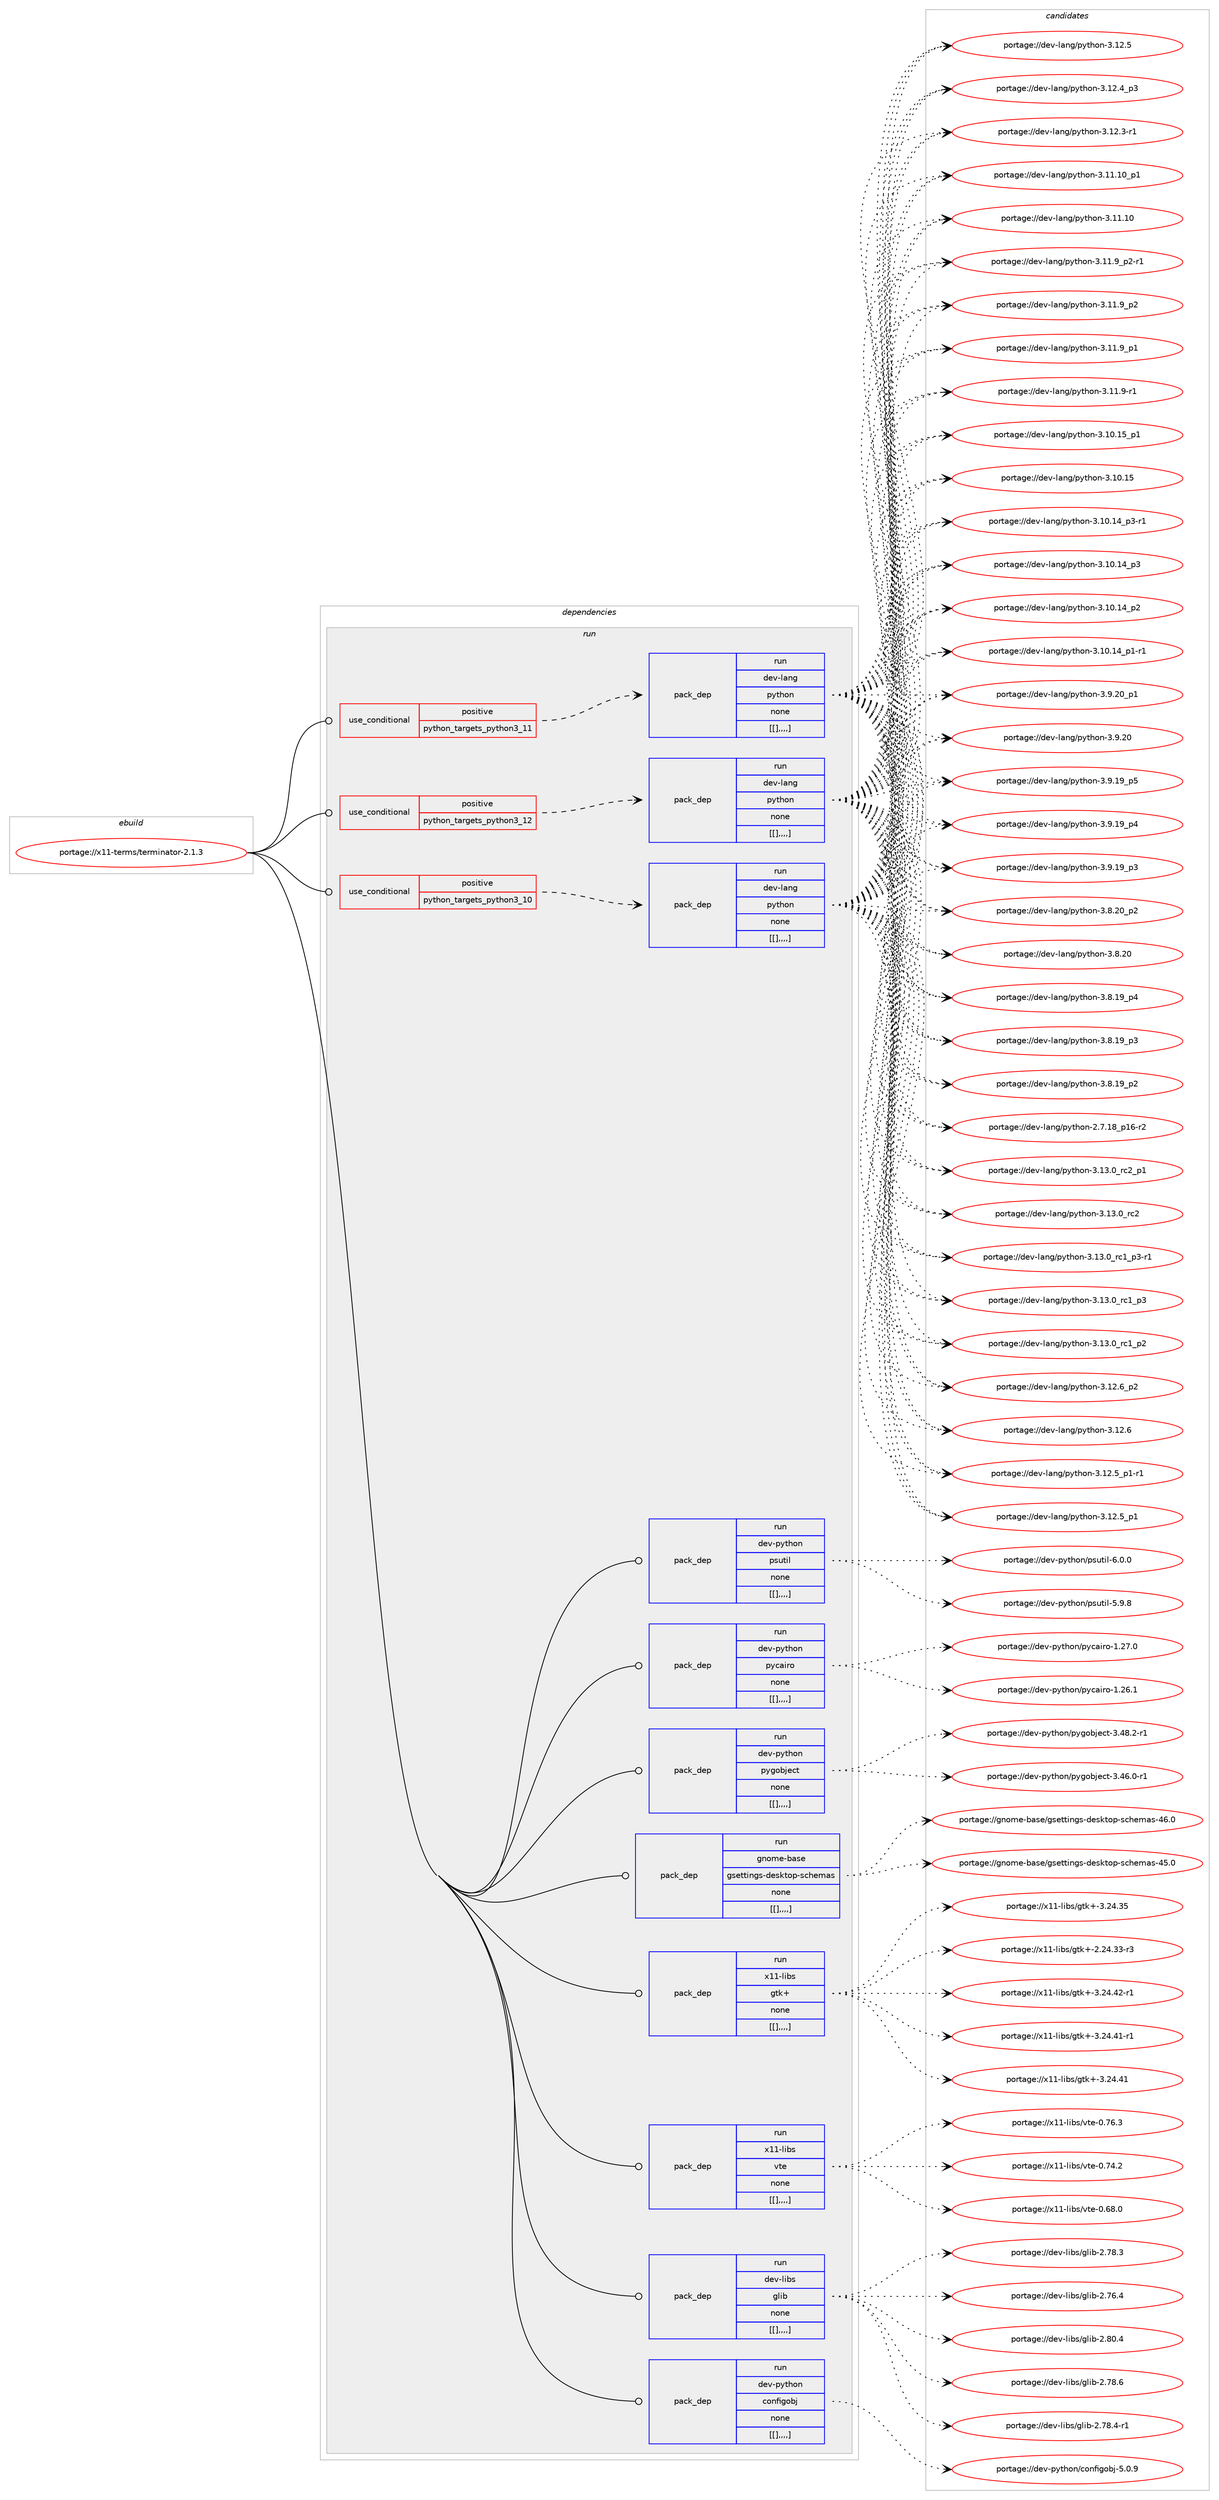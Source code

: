 digraph prolog {

# *************
# Graph options
# *************

newrank=true;
concentrate=true;
compound=true;
graph [rankdir=LR,fontname=Helvetica,fontsize=10,ranksep=1.5];#, ranksep=2.5, nodesep=0.2];
edge  [arrowhead=vee];
node  [fontname=Helvetica,fontsize=10];

# **********
# The ebuild
# **********

subgraph cluster_leftcol {
color=gray;
label=<<i>ebuild</i>>;
id [label="portage://x11-terms/terminator-2.1.3", color=red, width=4, href="../x11-terms/terminator-2.1.3.svg"];
}

# ****************
# The dependencies
# ****************

subgraph cluster_midcol {
color=gray;
label=<<i>dependencies</i>>;
subgraph cluster_compile {
fillcolor="#eeeeee";
style=filled;
label=<<i>compile</i>>;
}
subgraph cluster_compileandrun {
fillcolor="#eeeeee";
style=filled;
label=<<i>compile and run</i>>;
}
subgraph cluster_run {
fillcolor="#eeeeee";
style=filled;
label=<<i>run</i>>;
subgraph cond128434 {
dependency481148 [label=<<TABLE BORDER="0" CELLBORDER="1" CELLSPACING="0" CELLPADDING="4"><TR><TD ROWSPAN="3" CELLPADDING="10">use_conditional</TD></TR><TR><TD>positive</TD></TR><TR><TD>python_targets_python3_10</TD></TR></TABLE>>, shape=none, color=red];
subgraph pack349269 {
dependency481149 [label=<<TABLE BORDER="0" CELLBORDER="1" CELLSPACING="0" CELLPADDING="4" WIDTH="220"><TR><TD ROWSPAN="6" CELLPADDING="30">pack_dep</TD></TR><TR><TD WIDTH="110">run</TD></TR><TR><TD>dev-lang</TD></TR><TR><TD>python</TD></TR><TR><TD>none</TD></TR><TR><TD>[[],,,,]</TD></TR></TABLE>>, shape=none, color=blue];
}
dependency481148:e -> dependency481149:w [weight=20,style="dashed",arrowhead="vee"];
}
id:e -> dependency481148:w [weight=20,style="solid",arrowhead="odot"];
subgraph cond128435 {
dependency481150 [label=<<TABLE BORDER="0" CELLBORDER="1" CELLSPACING="0" CELLPADDING="4"><TR><TD ROWSPAN="3" CELLPADDING="10">use_conditional</TD></TR><TR><TD>positive</TD></TR><TR><TD>python_targets_python3_11</TD></TR></TABLE>>, shape=none, color=red];
subgraph pack349270 {
dependency481151 [label=<<TABLE BORDER="0" CELLBORDER="1" CELLSPACING="0" CELLPADDING="4" WIDTH="220"><TR><TD ROWSPAN="6" CELLPADDING="30">pack_dep</TD></TR><TR><TD WIDTH="110">run</TD></TR><TR><TD>dev-lang</TD></TR><TR><TD>python</TD></TR><TR><TD>none</TD></TR><TR><TD>[[],,,,]</TD></TR></TABLE>>, shape=none, color=blue];
}
dependency481150:e -> dependency481151:w [weight=20,style="dashed",arrowhead="vee"];
}
id:e -> dependency481150:w [weight=20,style="solid",arrowhead="odot"];
subgraph cond128436 {
dependency481152 [label=<<TABLE BORDER="0" CELLBORDER="1" CELLSPACING="0" CELLPADDING="4"><TR><TD ROWSPAN="3" CELLPADDING="10">use_conditional</TD></TR><TR><TD>positive</TD></TR><TR><TD>python_targets_python3_12</TD></TR></TABLE>>, shape=none, color=red];
subgraph pack349271 {
dependency481153 [label=<<TABLE BORDER="0" CELLBORDER="1" CELLSPACING="0" CELLPADDING="4" WIDTH="220"><TR><TD ROWSPAN="6" CELLPADDING="30">pack_dep</TD></TR><TR><TD WIDTH="110">run</TD></TR><TR><TD>dev-lang</TD></TR><TR><TD>python</TD></TR><TR><TD>none</TD></TR><TR><TD>[[],,,,]</TD></TR></TABLE>>, shape=none, color=blue];
}
dependency481152:e -> dependency481153:w [weight=20,style="dashed",arrowhead="vee"];
}
id:e -> dependency481152:w [weight=20,style="solid",arrowhead="odot"];
subgraph pack349272 {
dependency481154 [label=<<TABLE BORDER="0" CELLBORDER="1" CELLSPACING="0" CELLPADDING="4" WIDTH="220"><TR><TD ROWSPAN="6" CELLPADDING="30">pack_dep</TD></TR><TR><TD WIDTH="110">run</TD></TR><TR><TD>dev-libs</TD></TR><TR><TD>glib</TD></TR><TR><TD>none</TD></TR><TR><TD>[[],,,,]</TD></TR></TABLE>>, shape=none, color=blue];
}
id:e -> dependency481154:w [weight=20,style="solid",arrowhead="odot"];
subgraph pack349273 {
dependency481155 [label=<<TABLE BORDER="0" CELLBORDER="1" CELLSPACING="0" CELLPADDING="4" WIDTH="220"><TR><TD ROWSPAN="6" CELLPADDING="30">pack_dep</TD></TR><TR><TD WIDTH="110">run</TD></TR><TR><TD>dev-python</TD></TR><TR><TD>configobj</TD></TR><TR><TD>none</TD></TR><TR><TD>[[],,,,]</TD></TR></TABLE>>, shape=none, color=blue];
}
id:e -> dependency481155:w [weight=20,style="solid",arrowhead="odot"];
subgraph pack349274 {
dependency481156 [label=<<TABLE BORDER="0" CELLBORDER="1" CELLSPACING="0" CELLPADDING="4" WIDTH="220"><TR><TD ROWSPAN="6" CELLPADDING="30">pack_dep</TD></TR><TR><TD WIDTH="110">run</TD></TR><TR><TD>dev-python</TD></TR><TR><TD>psutil</TD></TR><TR><TD>none</TD></TR><TR><TD>[[],,,,]</TD></TR></TABLE>>, shape=none, color=blue];
}
id:e -> dependency481156:w [weight=20,style="solid",arrowhead="odot"];
subgraph pack349275 {
dependency481157 [label=<<TABLE BORDER="0" CELLBORDER="1" CELLSPACING="0" CELLPADDING="4" WIDTH="220"><TR><TD ROWSPAN="6" CELLPADDING="30">pack_dep</TD></TR><TR><TD WIDTH="110">run</TD></TR><TR><TD>dev-python</TD></TR><TR><TD>pycairo</TD></TR><TR><TD>none</TD></TR><TR><TD>[[],,,,]</TD></TR></TABLE>>, shape=none, color=blue];
}
id:e -> dependency481157:w [weight=20,style="solid",arrowhead="odot"];
subgraph pack349276 {
dependency481158 [label=<<TABLE BORDER="0" CELLBORDER="1" CELLSPACING="0" CELLPADDING="4" WIDTH="220"><TR><TD ROWSPAN="6" CELLPADDING="30">pack_dep</TD></TR><TR><TD WIDTH="110">run</TD></TR><TR><TD>dev-python</TD></TR><TR><TD>pygobject</TD></TR><TR><TD>none</TD></TR><TR><TD>[[],,,,]</TD></TR></TABLE>>, shape=none, color=blue];
}
id:e -> dependency481158:w [weight=20,style="solid",arrowhead="odot"];
subgraph pack349277 {
dependency481159 [label=<<TABLE BORDER="0" CELLBORDER="1" CELLSPACING="0" CELLPADDING="4" WIDTH="220"><TR><TD ROWSPAN="6" CELLPADDING="30">pack_dep</TD></TR><TR><TD WIDTH="110">run</TD></TR><TR><TD>gnome-base</TD></TR><TR><TD>gsettings-desktop-schemas</TD></TR><TR><TD>none</TD></TR><TR><TD>[[],,,,]</TD></TR></TABLE>>, shape=none, color=blue];
}
id:e -> dependency481159:w [weight=20,style="solid",arrowhead="odot"];
subgraph pack349278 {
dependency481160 [label=<<TABLE BORDER="0" CELLBORDER="1" CELLSPACING="0" CELLPADDING="4" WIDTH="220"><TR><TD ROWSPAN="6" CELLPADDING="30">pack_dep</TD></TR><TR><TD WIDTH="110">run</TD></TR><TR><TD>x11-libs</TD></TR><TR><TD>gtk+</TD></TR><TR><TD>none</TD></TR><TR><TD>[[],,,,]</TD></TR></TABLE>>, shape=none, color=blue];
}
id:e -> dependency481160:w [weight=20,style="solid",arrowhead="odot"];
subgraph pack349279 {
dependency481161 [label=<<TABLE BORDER="0" CELLBORDER="1" CELLSPACING="0" CELLPADDING="4" WIDTH="220"><TR><TD ROWSPAN="6" CELLPADDING="30">pack_dep</TD></TR><TR><TD WIDTH="110">run</TD></TR><TR><TD>x11-libs</TD></TR><TR><TD>vte</TD></TR><TR><TD>none</TD></TR><TR><TD>[[],,,,]</TD></TR></TABLE>>, shape=none, color=blue];
}
id:e -> dependency481161:w [weight=20,style="solid",arrowhead="odot"];
}
}

# **************
# The candidates
# **************

subgraph cluster_choices {
rank=same;
color=gray;
label=<<i>candidates</i>>;

subgraph choice349269 {
color=black;
nodesep=1;
choice100101118451089711010347112121116104111110455146495146489511499509511249 [label="portage://dev-lang/python-3.13.0_rc2_p1", color=red, width=4,href="../dev-lang/python-3.13.0_rc2_p1.svg"];
choice10010111845108971101034711212111610411111045514649514648951149950 [label="portage://dev-lang/python-3.13.0_rc2", color=red, width=4,href="../dev-lang/python-3.13.0_rc2.svg"];
choice1001011184510897110103471121211161041111104551464951464895114994995112514511449 [label="portage://dev-lang/python-3.13.0_rc1_p3-r1", color=red, width=4,href="../dev-lang/python-3.13.0_rc1_p3-r1.svg"];
choice100101118451089711010347112121116104111110455146495146489511499499511251 [label="portage://dev-lang/python-3.13.0_rc1_p3", color=red, width=4,href="../dev-lang/python-3.13.0_rc1_p3.svg"];
choice100101118451089711010347112121116104111110455146495146489511499499511250 [label="portage://dev-lang/python-3.13.0_rc1_p2", color=red, width=4,href="../dev-lang/python-3.13.0_rc1_p2.svg"];
choice100101118451089711010347112121116104111110455146495046549511250 [label="portage://dev-lang/python-3.12.6_p2", color=red, width=4,href="../dev-lang/python-3.12.6_p2.svg"];
choice10010111845108971101034711212111610411111045514649504654 [label="portage://dev-lang/python-3.12.6", color=red, width=4,href="../dev-lang/python-3.12.6.svg"];
choice1001011184510897110103471121211161041111104551464950465395112494511449 [label="portage://dev-lang/python-3.12.5_p1-r1", color=red, width=4,href="../dev-lang/python-3.12.5_p1-r1.svg"];
choice100101118451089711010347112121116104111110455146495046539511249 [label="portage://dev-lang/python-3.12.5_p1", color=red, width=4,href="../dev-lang/python-3.12.5_p1.svg"];
choice10010111845108971101034711212111610411111045514649504653 [label="portage://dev-lang/python-3.12.5", color=red, width=4,href="../dev-lang/python-3.12.5.svg"];
choice100101118451089711010347112121116104111110455146495046529511251 [label="portage://dev-lang/python-3.12.4_p3", color=red, width=4,href="../dev-lang/python-3.12.4_p3.svg"];
choice100101118451089711010347112121116104111110455146495046514511449 [label="portage://dev-lang/python-3.12.3-r1", color=red, width=4,href="../dev-lang/python-3.12.3-r1.svg"];
choice10010111845108971101034711212111610411111045514649494649489511249 [label="portage://dev-lang/python-3.11.10_p1", color=red, width=4,href="../dev-lang/python-3.11.10_p1.svg"];
choice1001011184510897110103471121211161041111104551464949464948 [label="portage://dev-lang/python-3.11.10", color=red, width=4,href="../dev-lang/python-3.11.10.svg"];
choice1001011184510897110103471121211161041111104551464949465795112504511449 [label="portage://dev-lang/python-3.11.9_p2-r1", color=red, width=4,href="../dev-lang/python-3.11.9_p2-r1.svg"];
choice100101118451089711010347112121116104111110455146494946579511250 [label="portage://dev-lang/python-3.11.9_p2", color=red, width=4,href="../dev-lang/python-3.11.9_p2.svg"];
choice100101118451089711010347112121116104111110455146494946579511249 [label="portage://dev-lang/python-3.11.9_p1", color=red, width=4,href="../dev-lang/python-3.11.9_p1.svg"];
choice100101118451089711010347112121116104111110455146494946574511449 [label="portage://dev-lang/python-3.11.9-r1", color=red, width=4,href="../dev-lang/python-3.11.9-r1.svg"];
choice10010111845108971101034711212111610411111045514649484649539511249 [label="portage://dev-lang/python-3.10.15_p1", color=red, width=4,href="../dev-lang/python-3.10.15_p1.svg"];
choice1001011184510897110103471121211161041111104551464948464953 [label="portage://dev-lang/python-3.10.15", color=red, width=4,href="../dev-lang/python-3.10.15.svg"];
choice100101118451089711010347112121116104111110455146494846495295112514511449 [label="portage://dev-lang/python-3.10.14_p3-r1", color=red, width=4,href="../dev-lang/python-3.10.14_p3-r1.svg"];
choice10010111845108971101034711212111610411111045514649484649529511251 [label="portage://dev-lang/python-3.10.14_p3", color=red, width=4,href="../dev-lang/python-3.10.14_p3.svg"];
choice10010111845108971101034711212111610411111045514649484649529511250 [label="portage://dev-lang/python-3.10.14_p2", color=red, width=4,href="../dev-lang/python-3.10.14_p2.svg"];
choice100101118451089711010347112121116104111110455146494846495295112494511449 [label="portage://dev-lang/python-3.10.14_p1-r1", color=red, width=4,href="../dev-lang/python-3.10.14_p1-r1.svg"];
choice100101118451089711010347112121116104111110455146574650489511249 [label="portage://dev-lang/python-3.9.20_p1", color=red, width=4,href="../dev-lang/python-3.9.20_p1.svg"];
choice10010111845108971101034711212111610411111045514657465048 [label="portage://dev-lang/python-3.9.20", color=red, width=4,href="../dev-lang/python-3.9.20.svg"];
choice100101118451089711010347112121116104111110455146574649579511253 [label="portage://dev-lang/python-3.9.19_p5", color=red, width=4,href="../dev-lang/python-3.9.19_p5.svg"];
choice100101118451089711010347112121116104111110455146574649579511252 [label="portage://dev-lang/python-3.9.19_p4", color=red, width=4,href="../dev-lang/python-3.9.19_p4.svg"];
choice100101118451089711010347112121116104111110455146574649579511251 [label="portage://dev-lang/python-3.9.19_p3", color=red, width=4,href="../dev-lang/python-3.9.19_p3.svg"];
choice100101118451089711010347112121116104111110455146564650489511250 [label="portage://dev-lang/python-3.8.20_p2", color=red, width=4,href="../dev-lang/python-3.8.20_p2.svg"];
choice10010111845108971101034711212111610411111045514656465048 [label="portage://dev-lang/python-3.8.20", color=red, width=4,href="../dev-lang/python-3.8.20.svg"];
choice100101118451089711010347112121116104111110455146564649579511252 [label="portage://dev-lang/python-3.8.19_p4", color=red, width=4,href="../dev-lang/python-3.8.19_p4.svg"];
choice100101118451089711010347112121116104111110455146564649579511251 [label="portage://dev-lang/python-3.8.19_p3", color=red, width=4,href="../dev-lang/python-3.8.19_p3.svg"];
choice100101118451089711010347112121116104111110455146564649579511250 [label="portage://dev-lang/python-3.8.19_p2", color=red, width=4,href="../dev-lang/python-3.8.19_p2.svg"];
choice100101118451089711010347112121116104111110455046554649569511249544511450 [label="portage://dev-lang/python-2.7.18_p16-r2", color=red, width=4,href="../dev-lang/python-2.7.18_p16-r2.svg"];
dependency481149:e -> choice100101118451089711010347112121116104111110455146495146489511499509511249:w [style=dotted,weight="100"];
dependency481149:e -> choice10010111845108971101034711212111610411111045514649514648951149950:w [style=dotted,weight="100"];
dependency481149:e -> choice1001011184510897110103471121211161041111104551464951464895114994995112514511449:w [style=dotted,weight="100"];
dependency481149:e -> choice100101118451089711010347112121116104111110455146495146489511499499511251:w [style=dotted,weight="100"];
dependency481149:e -> choice100101118451089711010347112121116104111110455146495146489511499499511250:w [style=dotted,weight="100"];
dependency481149:e -> choice100101118451089711010347112121116104111110455146495046549511250:w [style=dotted,weight="100"];
dependency481149:e -> choice10010111845108971101034711212111610411111045514649504654:w [style=dotted,weight="100"];
dependency481149:e -> choice1001011184510897110103471121211161041111104551464950465395112494511449:w [style=dotted,weight="100"];
dependency481149:e -> choice100101118451089711010347112121116104111110455146495046539511249:w [style=dotted,weight="100"];
dependency481149:e -> choice10010111845108971101034711212111610411111045514649504653:w [style=dotted,weight="100"];
dependency481149:e -> choice100101118451089711010347112121116104111110455146495046529511251:w [style=dotted,weight="100"];
dependency481149:e -> choice100101118451089711010347112121116104111110455146495046514511449:w [style=dotted,weight="100"];
dependency481149:e -> choice10010111845108971101034711212111610411111045514649494649489511249:w [style=dotted,weight="100"];
dependency481149:e -> choice1001011184510897110103471121211161041111104551464949464948:w [style=dotted,weight="100"];
dependency481149:e -> choice1001011184510897110103471121211161041111104551464949465795112504511449:w [style=dotted,weight="100"];
dependency481149:e -> choice100101118451089711010347112121116104111110455146494946579511250:w [style=dotted,weight="100"];
dependency481149:e -> choice100101118451089711010347112121116104111110455146494946579511249:w [style=dotted,weight="100"];
dependency481149:e -> choice100101118451089711010347112121116104111110455146494946574511449:w [style=dotted,weight="100"];
dependency481149:e -> choice10010111845108971101034711212111610411111045514649484649539511249:w [style=dotted,weight="100"];
dependency481149:e -> choice1001011184510897110103471121211161041111104551464948464953:w [style=dotted,weight="100"];
dependency481149:e -> choice100101118451089711010347112121116104111110455146494846495295112514511449:w [style=dotted,weight="100"];
dependency481149:e -> choice10010111845108971101034711212111610411111045514649484649529511251:w [style=dotted,weight="100"];
dependency481149:e -> choice10010111845108971101034711212111610411111045514649484649529511250:w [style=dotted,weight="100"];
dependency481149:e -> choice100101118451089711010347112121116104111110455146494846495295112494511449:w [style=dotted,weight="100"];
dependency481149:e -> choice100101118451089711010347112121116104111110455146574650489511249:w [style=dotted,weight="100"];
dependency481149:e -> choice10010111845108971101034711212111610411111045514657465048:w [style=dotted,weight="100"];
dependency481149:e -> choice100101118451089711010347112121116104111110455146574649579511253:w [style=dotted,weight="100"];
dependency481149:e -> choice100101118451089711010347112121116104111110455146574649579511252:w [style=dotted,weight="100"];
dependency481149:e -> choice100101118451089711010347112121116104111110455146574649579511251:w [style=dotted,weight="100"];
dependency481149:e -> choice100101118451089711010347112121116104111110455146564650489511250:w [style=dotted,weight="100"];
dependency481149:e -> choice10010111845108971101034711212111610411111045514656465048:w [style=dotted,weight="100"];
dependency481149:e -> choice100101118451089711010347112121116104111110455146564649579511252:w [style=dotted,weight="100"];
dependency481149:e -> choice100101118451089711010347112121116104111110455146564649579511251:w [style=dotted,weight="100"];
dependency481149:e -> choice100101118451089711010347112121116104111110455146564649579511250:w [style=dotted,weight="100"];
dependency481149:e -> choice100101118451089711010347112121116104111110455046554649569511249544511450:w [style=dotted,weight="100"];
}
subgraph choice349270 {
color=black;
nodesep=1;
choice100101118451089711010347112121116104111110455146495146489511499509511249 [label="portage://dev-lang/python-3.13.0_rc2_p1", color=red, width=4,href="../dev-lang/python-3.13.0_rc2_p1.svg"];
choice10010111845108971101034711212111610411111045514649514648951149950 [label="portage://dev-lang/python-3.13.0_rc2", color=red, width=4,href="../dev-lang/python-3.13.0_rc2.svg"];
choice1001011184510897110103471121211161041111104551464951464895114994995112514511449 [label="portage://dev-lang/python-3.13.0_rc1_p3-r1", color=red, width=4,href="../dev-lang/python-3.13.0_rc1_p3-r1.svg"];
choice100101118451089711010347112121116104111110455146495146489511499499511251 [label="portage://dev-lang/python-3.13.0_rc1_p3", color=red, width=4,href="../dev-lang/python-3.13.0_rc1_p3.svg"];
choice100101118451089711010347112121116104111110455146495146489511499499511250 [label="portage://dev-lang/python-3.13.0_rc1_p2", color=red, width=4,href="../dev-lang/python-3.13.0_rc1_p2.svg"];
choice100101118451089711010347112121116104111110455146495046549511250 [label="portage://dev-lang/python-3.12.6_p2", color=red, width=4,href="../dev-lang/python-3.12.6_p2.svg"];
choice10010111845108971101034711212111610411111045514649504654 [label="portage://dev-lang/python-3.12.6", color=red, width=4,href="../dev-lang/python-3.12.6.svg"];
choice1001011184510897110103471121211161041111104551464950465395112494511449 [label="portage://dev-lang/python-3.12.5_p1-r1", color=red, width=4,href="../dev-lang/python-3.12.5_p1-r1.svg"];
choice100101118451089711010347112121116104111110455146495046539511249 [label="portage://dev-lang/python-3.12.5_p1", color=red, width=4,href="../dev-lang/python-3.12.5_p1.svg"];
choice10010111845108971101034711212111610411111045514649504653 [label="portage://dev-lang/python-3.12.5", color=red, width=4,href="../dev-lang/python-3.12.5.svg"];
choice100101118451089711010347112121116104111110455146495046529511251 [label="portage://dev-lang/python-3.12.4_p3", color=red, width=4,href="../dev-lang/python-3.12.4_p3.svg"];
choice100101118451089711010347112121116104111110455146495046514511449 [label="portage://dev-lang/python-3.12.3-r1", color=red, width=4,href="../dev-lang/python-3.12.3-r1.svg"];
choice10010111845108971101034711212111610411111045514649494649489511249 [label="portage://dev-lang/python-3.11.10_p1", color=red, width=4,href="../dev-lang/python-3.11.10_p1.svg"];
choice1001011184510897110103471121211161041111104551464949464948 [label="portage://dev-lang/python-3.11.10", color=red, width=4,href="../dev-lang/python-3.11.10.svg"];
choice1001011184510897110103471121211161041111104551464949465795112504511449 [label="portage://dev-lang/python-3.11.9_p2-r1", color=red, width=4,href="../dev-lang/python-3.11.9_p2-r1.svg"];
choice100101118451089711010347112121116104111110455146494946579511250 [label="portage://dev-lang/python-3.11.9_p2", color=red, width=4,href="../dev-lang/python-3.11.9_p2.svg"];
choice100101118451089711010347112121116104111110455146494946579511249 [label="portage://dev-lang/python-3.11.9_p1", color=red, width=4,href="../dev-lang/python-3.11.9_p1.svg"];
choice100101118451089711010347112121116104111110455146494946574511449 [label="portage://dev-lang/python-3.11.9-r1", color=red, width=4,href="../dev-lang/python-3.11.9-r1.svg"];
choice10010111845108971101034711212111610411111045514649484649539511249 [label="portage://dev-lang/python-3.10.15_p1", color=red, width=4,href="../dev-lang/python-3.10.15_p1.svg"];
choice1001011184510897110103471121211161041111104551464948464953 [label="portage://dev-lang/python-3.10.15", color=red, width=4,href="../dev-lang/python-3.10.15.svg"];
choice100101118451089711010347112121116104111110455146494846495295112514511449 [label="portage://dev-lang/python-3.10.14_p3-r1", color=red, width=4,href="../dev-lang/python-3.10.14_p3-r1.svg"];
choice10010111845108971101034711212111610411111045514649484649529511251 [label="portage://dev-lang/python-3.10.14_p3", color=red, width=4,href="../dev-lang/python-3.10.14_p3.svg"];
choice10010111845108971101034711212111610411111045514649484649529511250 [label="portage://dev-lang/python-3.10.14_p2", color=red, width=4,href="../dev-lang/python-3.10.14_p2.svg"];
choice100101118451089711010347112121116104111110455146494846495295112494511449 [label="portage://dev-lang/python-3.10.14_p1-r1", color=red, width=4,href="../dev-lang/python-3.10.14_p1-r1.svg"];
choice100101118451089711010347112121116104111110455146574650489511249 [label="portage://dev-lang/python-3.9.20_p1", color=red, width=4,href="../dev-lang/python-3.9.20_p1.svg"];
choice10010111845108971101034711212111610411111045514657465048 [label="portage://dev-lang/python-3.9.20", color=red, width=4,href="../dev-lang/python-3.9.20.svg"];
choice100101118451089711010347112121116104111110455146574649579511253 [label="portage://dev-lang/python-3.9.19_p5", color=red, width=4,href="../dev-lang/python-3.9.19_p5.svg"];
choice100101118451089711010347112121116104111110455146574649579511252 [label="portage://dev-lang/python-3.9.19_p4", color=red, width=4,href="../dev-lang/python-3.9.19_p4.svg"];
choice100101118451089711010347112121116104111110455146574649579511251 [label="portage://dev-lang/python-3.9.19_p3", color=red, width=4,href="../dev-lang/python-3.9.19_p3.svg"];
choice100101118451089711010347112121116104111110455146564650489511250 [label="portage://dev-lang/python-3.8.20_p2", color=red, width=4,href="../dev-lang/python-3.8.20_p2.svg"];
choice10010111845108971101034711212111610411111045514656465048 [label="portage://dev-lang/python-3.8.20", color=red, width=4,href="../dev-lang/python-3.8.20.svg"];
choice100101118451089711010347112121116104111110455146564649579511252 [label="portage://dev-lang/python-3.8.19_p4", color=red, width=4,href="../dev-lang/python-3.8.19_p4.svg"];
choice100101118451089711010347112121116104111110455146564649579511251 [label="portage://dev-lang/python-3.8.19_p3", color=red, width=4,href="../dev-lang/python-3.8.19_p3.svg"];
choice100101118451089711010347112121116104111110455146564649579511250 [label="portage://dev-lang/python-3.8.19_p2", color=red, width=4,href="../dev-lang/python-3.8.19_p2.svg"];
choice100101118451089711010347112121116104111110455046554649569511249544511450 [label="portage://dev-lang/python-2.7.18_p16-r2", color=red, width=4,href="../dev-lang/python-2.7.18_p16-r2.svg"];
dependency481151:e -> choice100101118451089711010347112121116104111110455146495146489511499509511249:w [style=dotted,weight="100"];
dependency481151:e -> choice10010111845108971101034711212111610411111045514649514648951149950:w [style=dotted,weight="100"];
dependency481151:e -> choice1001011184510897110103471121211161041111104551464951464895114994995112514511449:w [style=dotted,weight="100"];
dependency481151:e -> choice100101118451089711010347112121116104111110455146495146489511499499511251:w [style=dotted,weight="100"];
dependency481151:e -> choice100101118451089711010347112121116104111110455146495146489511499499511250:w [style=dotted,weight="100"];
dependency481151:e -> choice100101118451089711010347112121116104111110455146495046549511250:w [style=dotted,weight="100"];
dependency481151:e -> choice10010111845108971101034711212111610411111045514649504654:w [style=dotted,weight="100"];
dependency481151:e -> choice1001011184510897110103471121211161041111104551464950465395112494511449:w [style=dotted,weight="100"];
dependency481151:e -> choice100101118451089711010347112121116104111110455146495046539511249:w [style=dotted,weight="100"];
dependency481151:e -> choice10010111845108971101034711212111610411111045514649504653:w [style=dotted,weight="100"];
dependency481151:e -> choice100101118451089711010347112121116104111110455146495046529511251:w [style=dotted,weight="100"];
dependency481151:e -> choice100101118451089711010347112121116104111110455146495046514511449:w [style=dotted,weight="100"];
dependency481151:e -> choice10010111845108971101034711212111610411111045514649494649489511249:w [style=dotted,weight="100"];
dependency481151:e -> choice1001011184510897110103471121211161041111104551464949464948:w [style=dotted,weight="100"];
dependency481151:e -> choice1001011184510897110103471121211161041111104551464949465795112504511449:w [style=dotted,weight="100"];
dependency481151:e -> choice100101118451089711010347112121116104111110455146494946579511250:w [style=dotted,weight="100"];
dependency481151:e -> choice100101118451089711010347112121116104111110455146494946579511249:w [style=dotted,weight="100"];
dependency481151:e -> choice100101118451089711010347112121116104111110455146494946574511449:w [style=dotted,weight="100"];
dependency481151:e -> choice10010111845108971101034711212111610411111045514649484649539511249:w [style=dotted,weight="100"];
dependency481151:e -> choice1001011184510897110103471121211161041111104551464948464953:w [style=dotted,weight="100"];
dependency481151:e -> choice100101118451089711010347112121116104111110455146494846495295112514511449:w [style=dotted,weight="100"];
dependency481151:e -> choice10010111845108971101034711212111610411111045514649484649529511251:w [style=dotted,weight="100"];
dependency481151:e -> choice10010111845108971101034711212111610411111045514649484649529511250:w [style=dotted,weight="100"];
dependency481151:e -> choice100101118451089711010347112121116104111110455146494846495295112494511449:w [style=dotted,weight="100"];
dependency481151:e -> choice100101118451089711010347112121116104111110455146574650489511249:w [style=dotted,weight="100"];
dependency481151:e -> choice10010111845108971101034711212111610411111045514657465048:w [style=dotted,weight="100"];
dependency481151:e -> choice100101118451089711010347112121116104111110455146574649579511253:w [style=dotted,weight="100"];
dependency481151:e -> choice100101118451089711010347112121116104111110455146574649579511252:w [style=dotted,weight="100"];
dependency481151:e -> choice100101118451089711010347112121116104111110455146574649579511251:w [style=dotted,weight="100"];
dependency481151:e -> choice100101118451089711010347112121116104111110455146564650489511250:w [style=dotted,weight="100"];
dependency481151:e -> choice10010111845108971101034711212111610411111045514656465048:w [style=dotted,weight="100"];
dependency481151:e -> choice100101118451089711010347112121116104111110455146564649579511252:w [style=dotted,weight="100"];
dependency481151:e -> choice100101118451089711010347112121116104111110455146564649579511251:w [style=dotted,weight="100"];
dependency481151:e -> choice100101118451089711010347112121116104111110455146564649579511250:w [style=dotted,weight="100"];
dependency481151:e -> choice100101118451089711010347112121116104111110455046554649569511249544511450:w [style=dotted,weight="100"];
}
subgraph choice349271 {
color=black;
nodesep=1;
choice100101118451089711010347112121116104111110455146495146489511499509511249 [label="portage://dev-lang/python-3.13.0_rc2_p1", color=red, width=4,href="../dev-lang/python-3.13.0_rc2_p1.svg"];
choice10010111845108971101034711212111610411111045514649514648951149950 [label="portage://dev-lang/python-3.13.0_rc2", color=red, width=4,href="../dev-lang/python-3.13.0_rc2.svg"];
choice1001011184510897110103471121211161041111104551464951464895114994995112514511449 [label="portage://dev-lang/python-3.13.0_rc1_p3-r1", color=red, width=4,href="../dev-lang/python-3.13.0_rc1_p3-r1.svg"];
choice100101118451089711010347112121116104111110455146495146489511499499511251 [label="portage://dev-lang/python-3.13.0_rc1_p3", color=red, width=4,href="../dev-lang/python-3.13.0_rc1_p3.svg"];
choice100101118451089711010347112121116104111110455146495146489511499499511250 [label="portage://dev-lang/python-3.13.0_rc1_p2", color=red, width=4,href="../dev-lang/python-3.13.0_rc1_p2.svg"];
choice100101118451089711010347112121116104111110455146495046549511250 [label="portage://dev-lang/python-3.12.6_p2", color=red, width=4,href="../dev-lang/python-3.12.6_p2.svg"];
choice10010111845108971101034711212111610411111045514649504654 [label="portage://dev-lang/python-3.12.6", color=red, width=4,href="../dev-lang/python-3.12.6.svg"];
choice1001011184510897110103471121211161041111104551464950465395112494511449 [label="portage://dev-lang/python-3.12.5_p1-r1", color=red, width=4,href="../dev-lang/python-3.12.5_p1-r1.svg"];
choice100101118451089711010347112121116104111110455146495046539511249 [label="portage://dev-lang/python-3.12.5_p1", color=red, width=4,href="../dev-lang/python-3.12.5_p1.svg"];
choice10010111845108971101034711212111610411111045514649504653 [label="portage://dev-lang/python-3.12.5", color=red, width=4,href="../dev-lang/python-3.12.5.svg"];
choice100101118451089711010347112121116104111110455146495046529511251 [label="portage://dev-lang/python-3.12.4_p3", color=red, width=4,href="../dev-lang/python-3.12.4_p3.svg"];
choice100101118451089711010347112121116104111110455146495046514511449 [label="portage://dev-lang/python-3.12.3-r1", color=red, width=4,href="../dev-lang/python-3.12.3-r1.svg"];
choice10010111845108971101034711212111610411111045514649494649489511249 [label="portage://dev-lang/python-3.11.10_p1", color=red, width=4,href="../dev-lang/python-3.11.10_p1.svg"];
choice1001011184510897110103471121211161041111104551464949464948 [label="portage://dev-lang/python-3.11.10", color=red, width=4,href="../dev-lang/python-3.11.10.svg"];
choice1001011184510897110103471121211161041111104551464949465795112504511449 [label="portage://dev-lang/python-3.11.9_p2-r1", color=red, width=4,href="../dev-lang/python-3.11.9_p2-r1.svg"];
choice100101118451089711010347112121116104111110455146494946579511250 [label="portage://dev-lang/python-3.11.9_p2", color=red, width=4,href="../dev-lang/python-3.11.9_p2.svg"];
choice100101118451089711010347112121116104111110455146494946579511249 [label="portage://dev-lang/python-3.11.9_p1", color=red, width=4,href="../dev-lang/python-3.11.9_p1.svg"];
choice100101118451089711010347112121116104111110455146494946574511449 [label="portage://dev-lang/python-3.11.9-r1", color=red, width=4,href="../dev-lang/python-3.11.9-r1.svg"];
choice10010111845108971101034711212111610411111045514649484649539511249 [label="portage://dev-lang/python-3.10.15_p1", color=red, width=4,href="../dev-lang/python-3.10.15_p1.svg"];
choice1001011184510897110103471121211161041111104551464948464953 [label="portage://dev-lang/python-3.10.15", color=red, width=4,href="../dev-lang/python-3.10.15.svg"];
choice100101118451089711010347112121116104111110455146494846495295112514511449 [label="portage://dev-lang/python-3.10.14_p3-r1", color=red, width=4,href="../dev-lang/python-3.10.14_p3-r1.svg"];
choice10010111845108971101034711212111610411111045514649484649529511251 [label="portage://dev-lang/python-3.10.14_p3", color=red, width=4,href="../dev-lang/python-3.10.14_p3.svg"];
choice10010111845108971101034711212111610411111045514649484649529511250 [label="portage://dev-lang/python-3.10.14_p2", color=red, width=4,href="../dev-lang/python-3.10.14_p2.svg"];
choice100101118451089711010347112121116104111110455146494846495295112494511449 [label="portage://dev-lang/python-3.10.14_p1-r1", color=red, width=4,href="../dev-lang/python-3.10.14_p1-r1.svg"];
choice100101118451089711010347112121116104111110455146574650489511249 [label="portage://dev-lang/python-3.9.20_p1", color=red, width=4,href="../dev-lang/python-3.9.20_p1.svg"];
choice10010111845108971101034711212111610411111045514657465048 [label="portage://dev-lang/python-3.9.20", color=red, width=4,href="../dev-lang/python-3.9.20.svg"];
choice100101118451089711010347112121116104111110455146574649579511253 [label="portage://dev-lang/python-3.9.19_p5", color=red, width=4,href="../dev-lang/python-3.9.19_p5.svg"];
choice100101118451089711010347112121116104111110455146574649579511252 [label="portage://dev-lang/python-3.9.19_p4", color=red, width=4,href="../dev-lang/python-3.9.19_p4.svg"];
choice100101118451089711010347112121116104111110455146574649579511251 [label="portage://dev-lang/python-3.9.19_p3", color=red, width=4,href="../dev-lang/python-3.9.19_p3.svg"];
choice100101118451089711010347112121116104111110455146564650489511250 [label="portage://dev-lang/python-3.8.20_p2", color=red, width=4,href="../dev-lang/python-3.8.20_p2.svg"];
choice10010111845108971101034711212111610411111045514656465048 [label="portage://dev-lang/python-3.8.20", color=red, width=4,href="../dev-lang/python-3.8.20.svg"];
choice100101118451089711010347112121116104111110455146564649579511252 [label="portage://dev-lang/python-3.8.19_p4", color=red, width=4,href="../dev-lang/python-3.8.19_p4.svg"];
choice100101118451089711010347112121116104111110455146564649579511251 [label="portage://dev-lang/python-3.8.19_p3", color=red, width=4,href="../dev-lang/python-3.8.19_p3.svg"];
choice100101118451089711010347112121116104111110455146564649579511250 [label="portage://dev-lang/python-3.8.19_p2", color=red, width=4,href="../dev-lang/python-3.8.19_p2.svg"];
choice100101118451089711010347112121116104111110455046554649569511249544511450 [label="portage://dev-lang/python-2.7.18_p16-r2", color=red, width=4,href="../dev-lang/python-2.7.18_p16-r2.svg"];
dependency481153:e -> choice100101118451089711010347112121116104111110455146495146489511499509511249:w [style=dotted,weight="100"];
dependency481153:e -> choice10010111845108971101034711212111610411111045514649514648951149950:w [style=dotted,weight="100"];
dependency481153:e -> choice1001011184510897110103471121211161041111104551464951464895114994995112514511449:w [style=dotted,weight="100"];
dependency481153:e -> choice100101118451089711010347112121116104111110455146495146489511499499511251:w [style=dotted,weight="100"];
dependency481153:e -> choice100101118451089711010347112121116104111110455146495146489511499499511250:w [style=dotted,weight="100"];
dependency481153:e -> choice100101118451089711010347112121116104111110455146495046549511250:w [style=dotted,weight="100"];
dependency481153:e -> choice10010111845108971101034711212111610411111045514649504654:w [style=dotted,weight="100"];
dependency481153:e -> choice1001011184510897110103471121211161041111104551464950465395112494511449:w [style=dotted,weight="100"];
dependency481153:e -> choice100101118451089711010347112121116104111110455146495046539511249:w [style=dotted,weight="100"];
dependency481153:e -> choice10010111845108971101034711212111610411111045514649504653:w [style=dotted,weight="100"];
dependency481153:e -> choice100101118451089711010347112121116104111110455146495046529511251:w [style=dotted,weight="100"];
dependency481153:e -> choice100101118451089711010347112121116104111110455146495046514511449:w [style=dotted,weight="100"];
dependency481153:e -> choice10010111845108971101034711212111610411111045514649494649489511249:w [style=dotted,weight="100"];
dependency481153:e -> choice1001011184510897110103471121211161041111104551464949464948:w [style=dotted,weight="100"];
dependency481153:e -> choice1001011184510897110103471121211161041111104551464949465795112504511449:w [style=dotted,weight="100"];
dependency481153:e -> choice100101118451089711010347112121116104111110455146494946579511250:w [style=dotted,weight="100"];
dependency481153:e -> choice100101118451089711010347112121116104111110455146494946579511249:w [style=dotted,weight="100"];
dependency481153:e -> choice100101118451089711010347112121116104111110455146494946574511449:w [style=dotted,weight="100"];
dependency481153:e -> choice10010111845108971101034711212111610411111045514649484649539511249:w [style=dotted,weight="100"];
dependency481153:e -> choice1001011184510897110103471121211161041111104551464948464953:w [style=dotted,weight="100"];
dependency481153:e -> choice100101118451089711010347112121116104111110455146494846495295112514511449:w [style=dotted,weight="100"];
dependency481153:e -> choice10010111845108971101034711212111610411111045514649484649529511251:w [style=dotted,weight="100"];
dependency481153:e -> choice10010111845108971101034711212111610411111045514649484649529511250:w [style=dotted,weight="100"];
dependency481153:e -> choice100101118451089711010347112121116104111110455146494846495295112494511449:w [style=dotted,weight="100"];
dependency481153:e -> choice100101118451089711010347112121116104111110455146574650489511249:w [style=dotted,weight="100"];
dependency481153:e -> choice10010111845108971101034711212111610411111045514657465048:w [style=dotted,weight="100"];
dependency481153:e -> choice100101118451089711010347112121116104111110455146574649579511253:w [style=dotted,weight="100"];
dependency481153:e -> choice100101118451089711010347112121116104111110455146574649579511252:w [style=dotted,weight="100"];
dependency481153:e -> choice100101118451089711010347112121116104111110455146574649579511251:w [style=dotted,weight="100"];
dependency481153:e -> choice100101118451089711010347112121116104111110455146564650489511250:w [style=dotted,weight="100"];
dependency481153:e -> choice10010111845108971101034711212111610411111045514656465048:w [style=dotted,weight="100"];
dependency481153:e -> choice100101118451089711010347112121116104111110455146564649579511252:w [style=dotted,weight="100"];
dependency481153:e -> choice100101118451089711010347112121116104111110455146564649579511251:w [style=dotted,weight="100"];
dependency481153:e -> choice100101118451089711010347112121116104111110455146564649579511250:w [style=dotted,weight="100"];
dependency481153:e -> choice100101118451089711010347112121116104111110455046554649569511249544511450:w [style=dotted,weight="100"];
}
subgraph choice349272 {
color=black;
nodesep=1;
choice1001011184510810598115471031081059845504656484652 [label="portage://dev-libs/glib-2.80.4", color=red, width=4,href="../dev-libs/glib-2.80.4.svg"];
choice1001011184510810598115471031081059845504655564654 [label="portage://dev-libs/glib-2.78.6", color=red, width=4,href="../dev-libs/glib-2.78.6.svg"];
choice10010111845108105981154710310810598455046555646524511449 [label="portage://dev-libs/glib-2.78.4-r1", color=red, width=4,href="../dev-libs/glib-2.78.4-r1.svg"];
choice1001011184510810598115471031081059845504655564651 [label="portage://dev-libs/glib-2.78.3", color=red, width=4,href="../dev-libs/glib-2.78.3.svg"];
choice1001011184510810598115471031081059845504655544652 [label="portage://dev-libs/glib-2.76.4", color=red, width=4,href="../dev-libs/glib-2.76.4.svg"];
dependency481154:e -> choice1001011184510810598115471031081059845504656484652:w [style=dotted,weight="100"];
dependency481154:e -> choice1001011184510810598115471031081059845504655564654:w [style=dotted,weight="100"];
dependency481154:e -> choice10010111845108105981154710310810598455046555646524511449:w [style=dotted,weight="100"];
dependency481154:e -> choice1001011184510810598115471031081059845504655564651:w [style=dotted,weight="100"];
dependency481154:e -> choice1001011184510810598115471031081059845504655544652:w [style=dotted,weight="100"];
}
subgraph choice349273 {
color=black;
nodesep=1;
choice10010111845112121116104111110479911111010210510311198106455346484657 [label="portage://dev-python/configobj-5.0.9", color=red, width=4,href="../dev-python/configobj-5.0.9.svg"];
dependency481155:e -> choice10010111845112121116104111110479911111010210510311198106455346484657:w [style=dotted,weight="100"];
}
subgraph choice349274 {
color=black;
nodesep=1;
choice1001011184511212111610411111047112115117116105108455446484648 [label="portage://dev-python/psutil-6.0.0", color=red, width=4,href="../dev-python/psutil-6.0.0.svg"];
choice1001011184511212111610411111047112115117116105108455346574656 [label="portage://dev-python/psutil-5.9.8", color=red, width=4,href="../dev-python/psutil-5.9.8.svg"];
dependency481156:e -> choice1001011184511212111610411111047112115117116105108455446484648:w [style=dotted,weight="100"];
dependency481156:e -> choice1001011184511212111610411111047112115117116105108455346574656:w [style=dotted,weight="100"];
}
subgraph choice349275 {
color=black;
nodesep=1;
choice1001011184511212111610411111047112121999710511411145494650554648 [label="portage://dev-python/pycairo-1.27.0", color=red, width=4,href="../dev-python/pycairo-1.27.0.svg"];
choice1001011184511212111610411111047112121999710511411145494650544649 [label="portage://dev-python/pycairo-1.26.1", color=red, width=4,href="../dev-python/pycairo-1.26.1.svg"];
dependency481157:e -> choice1001011184511212111610411111047112121999710511411145494650554648:w [style=dotted,weight="100"];
dependency481157:e -> choice1001011184511212111610411111047112121999710511411145494650544649:w [style=dotted,weight="100"];
}
subgraph choice349276 {
color=black;
nodesep=1;
choice10010111845112121116104111110471121211031119810610199116455146525646504511449 [label="portage://dev-python/pygobject-3.48.2-r1", color=red, width=4,href="../dev-python/pygobject-3.48.2-r1.svg"];
choice10010111845112121116104111110471121211031119810610199116455146525446484511449 [label="portage://dev-python/pygobject-3.46.0-r1", color=red, width=4,href="../dev-python/pygobject-3.46.0-r1.svg"];
dependency481158:e -> choice10010111845112121116104111110471121211031119810610199116455146525646504511449:w [style=dotted,weight="100"];
dependency481158:e -> choice10010111845112121116104111110471121211031119810610199116455146525446484511449:w [style=dotted,weight="100"];
}
subgraph choice349277 {
color=black;
nodesep=1;
choice10311011110910145989711510147103115101116116105110103115451001011151071161111124511599104101109971154552544648 [label="portage://gnome-base/gsettings-desktop-schemas-46.0", color=red, width=4,href="../gnome-base/gsettings-desktop-schemas-46.0.svg"];
choice10311011110910145989711510147103115101116116105110103115451001011151071161111124511599104101109971154552534648 [label="portage://gnome-base/gsettings-desktop-schemas-45.0", color=red, width=4,href="../gnome-base/gsettings-desktop-schemas-45.0.svg"];
dependency481159:e -> choice10311011110910145989711510147103115101116116105110103115451001011151071161111124511599104101109971154552544648:w [style=dotted,weight="100"];
dependency481159:e -> choice10311011110910145989711510147103115101116116105110103115451001011151071161111124511599104101109971154552534648:w [style=dotted,weight="100"];
}
subgraph choice349278 {
color=black;
nodesep=1;
choice12049494510810598115471031161074345514650524652504511449 [label="portage://x11-libs/gtk+-3.24.42-r1", color=red, width=4,href="../x11-libs/gtk+-3.24.42-r1.svg"];
choice12049494510810598115471031161074345514650524652494511449 [label="portage://x11-libs/gtk+-3.24.41-r1", color=red, width=4,href="../x11-libs/gtk+-3.24.41-r1.svg"];
choice1204949451081059811547103116107434551465052465249 [label="portage://x11-libs/gtk+-3.24.41", color=red, width=4,href="../x11-libs/gtk+-3.24.41.svg"];
choice1204949451081059811547103116107434551465052465153 [label="portage://x11-libs/gtk+-3.24.35", color=red, width=4,href="../x11-libs/gtk+-3.24.35.svg"];
choice12049494510810598115471031161074345504650524651514511451 [label="portage://x11-libs/gtk+-2.24.33-r3", color=red, width=4,href="../x11-libs/gtk+-2.24.33-r3.svg"];
dependency481160:e -> choice12049494510810598115471031161074345514650524652504511449:w [style=dotted,weight="100"];
dependency481160:e -> choice12049494510810598115471031161074345514650524652494511449:w [style=dotted,weight="100"];
dependency481160:e -> choice1204949451081059811547103116107434551465052465249:w [style=dotted,weight="100"];
dependency481160:e -> choice1204949451081059811547103116107434551465052465153:w [style=dotted,weight="100"];
dependency481160:e -> choice12049494510810598115471031161074345504650524651514511451:w [style=dotted,weight="100"];
}
subgraph choice349279 {
color=black;
nodesep=1;
choice120494945108105981154711811610145484655544651 [label="portage://x11-libs/vte-0.76.3", color=red, width=4,href="../x11-libs/vte-0.76.3.svg"];
choice120494945108105981154711811610145484655524650 [label="portage://x11-libs/vte-0.74.2", color=red, width=4,href="../x11-libs/vte-0.74.2.svg"];
choice120494945108105981154711811610145484654564648 [label="portage://x11-libs/vte-0.68.0", color=red, width=4,href="../x11-libs/vte-0.68.0.svg"];
dependency481161:e -> choice120494945108105981154711811610145484655544651:w [style=dotted,weight="100"];
dependency481161:e -> choice120494945108105981154711811610145484655524650:w [style=dotted,weight="100"];
dependency481161:e -> choice120494945108105981154711811610145484654564648:w [style=dotted,weight="100"];
}
}

}
